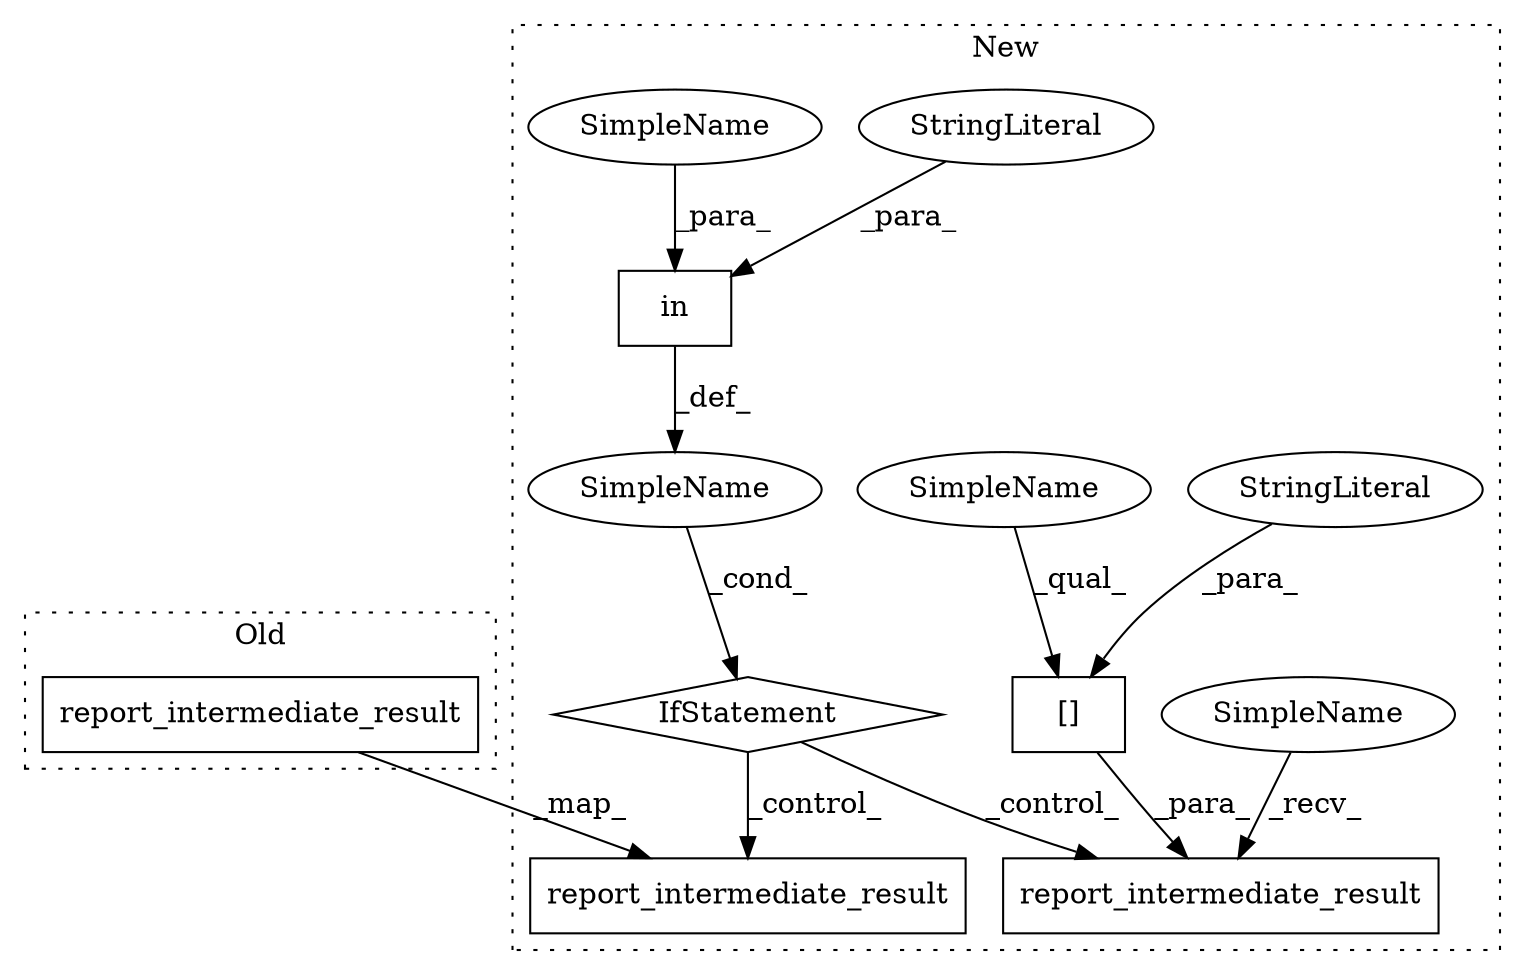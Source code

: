 digraph G {
subgraph cluster0 {
1 [label="report_intermediate_result" a="32" s="2506,2548" l="27,1" shape="box"];
label = "Old";
style="dotted";
}
subgraph cluster1 {
2 [label="report_intermediate_result" a="32" s="2541,2583" l="27,1" shape="box"];
3 [label="SimpleName" a="42" s="" l="" shape="ellipse"];
4 [label="IfStatement" a="25" s="2502,2527" l="8,2" shape="diamond"];
5 [label="report_intermediate_result" a="32" s="2610,2657" l="27,1" shape="box"];
6 [label="[]" a="2" s="2637,2656" l="5,1" shape="box"];
7 [label="in" a="105" s="2510" l="17" shape="box"];
8 [label="StringLiteral" a="45" s="2510" l="9" shape="ellipse"];
9 [label="StringLiteral" a="45" s="2642" l="14" shape="ellipse"];
10 [label="SimpleName" a="42" s="2606" l="3" shape="ellipse"];
11 [label="SimpleName" a="42" s="2637" l="4" shape="ellipse"];
12 [label="SimpleName" a="42" s="2523" l="4" shape="ellipse"];
label = "New";
style="dotted";
}
1 -> 2 [label="_map_"];
3 -> 4 [label="_cond_"];
4 -> 5 [label="_control_"];
4 -> 2 [label="_control_"];
6 -> 5 [label="_para_"];
7 -> 3 [label="_def_"];
8 -> 7 [label="_para_"];
9 -> 6 [label="_para_"];
10 -> 5 [label="_recv_"];
11 -> 6 [label="_qual_"];
12 -> 7 [label="_para_"];
}